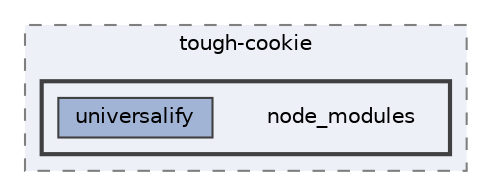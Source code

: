 digraph "pkiclassroomrescheduler/src/main/frontend/node_modules/tough-cookie/node_modules"
{
 // LATEX_PDF_SIZE
  bgcolor="transparent";
  edge [fontname=Helvetica,fontsize=10,labelfontname=Helvetica,labelfontsize=10];
  node [fontname=Helvetica,fontsize=10,shape=box,height=0.2,width=0.4];
  compound=true
  subgraph clusterdir_c38ef8a07a384fb6ff1c7e2fc5afb64c {
    graph [ bgcolor="#edf0f7", pencolor="grey50", label="tough-cookie", fontname=Helvetica,fontsize=10 style="filled,dashed", URL="dir_c38ef8a07a384fb6ff1c7e2fc5afb64c.html",tooltip=""]
  subgraph clusterdir_06768a21b19f30ab72f7e3c2e9839a1c {
    graph [ bgcolor="#edf0f7", pencolor="grey25", label="", fontname=Helvetica,fontsize=10 style="filled,bold", URL="dir_06768a21b19f30ab72f7e3c2e9839a1c.html",tooltip=""]
    dir_06768a21b19f30ab72f7e3c2e9839a1c [shape=plaintext, label="node_modules"];
  dir_859684cfe16cbba8ef19fde5fc0ac977 [label="universalify", fillcolor="#a2b4d6", color="grey25", style="filled", URL="dir_859684cfe16cbba8ef19fde5fc0ac977.html",tooltip=""];
  }
  }
}

